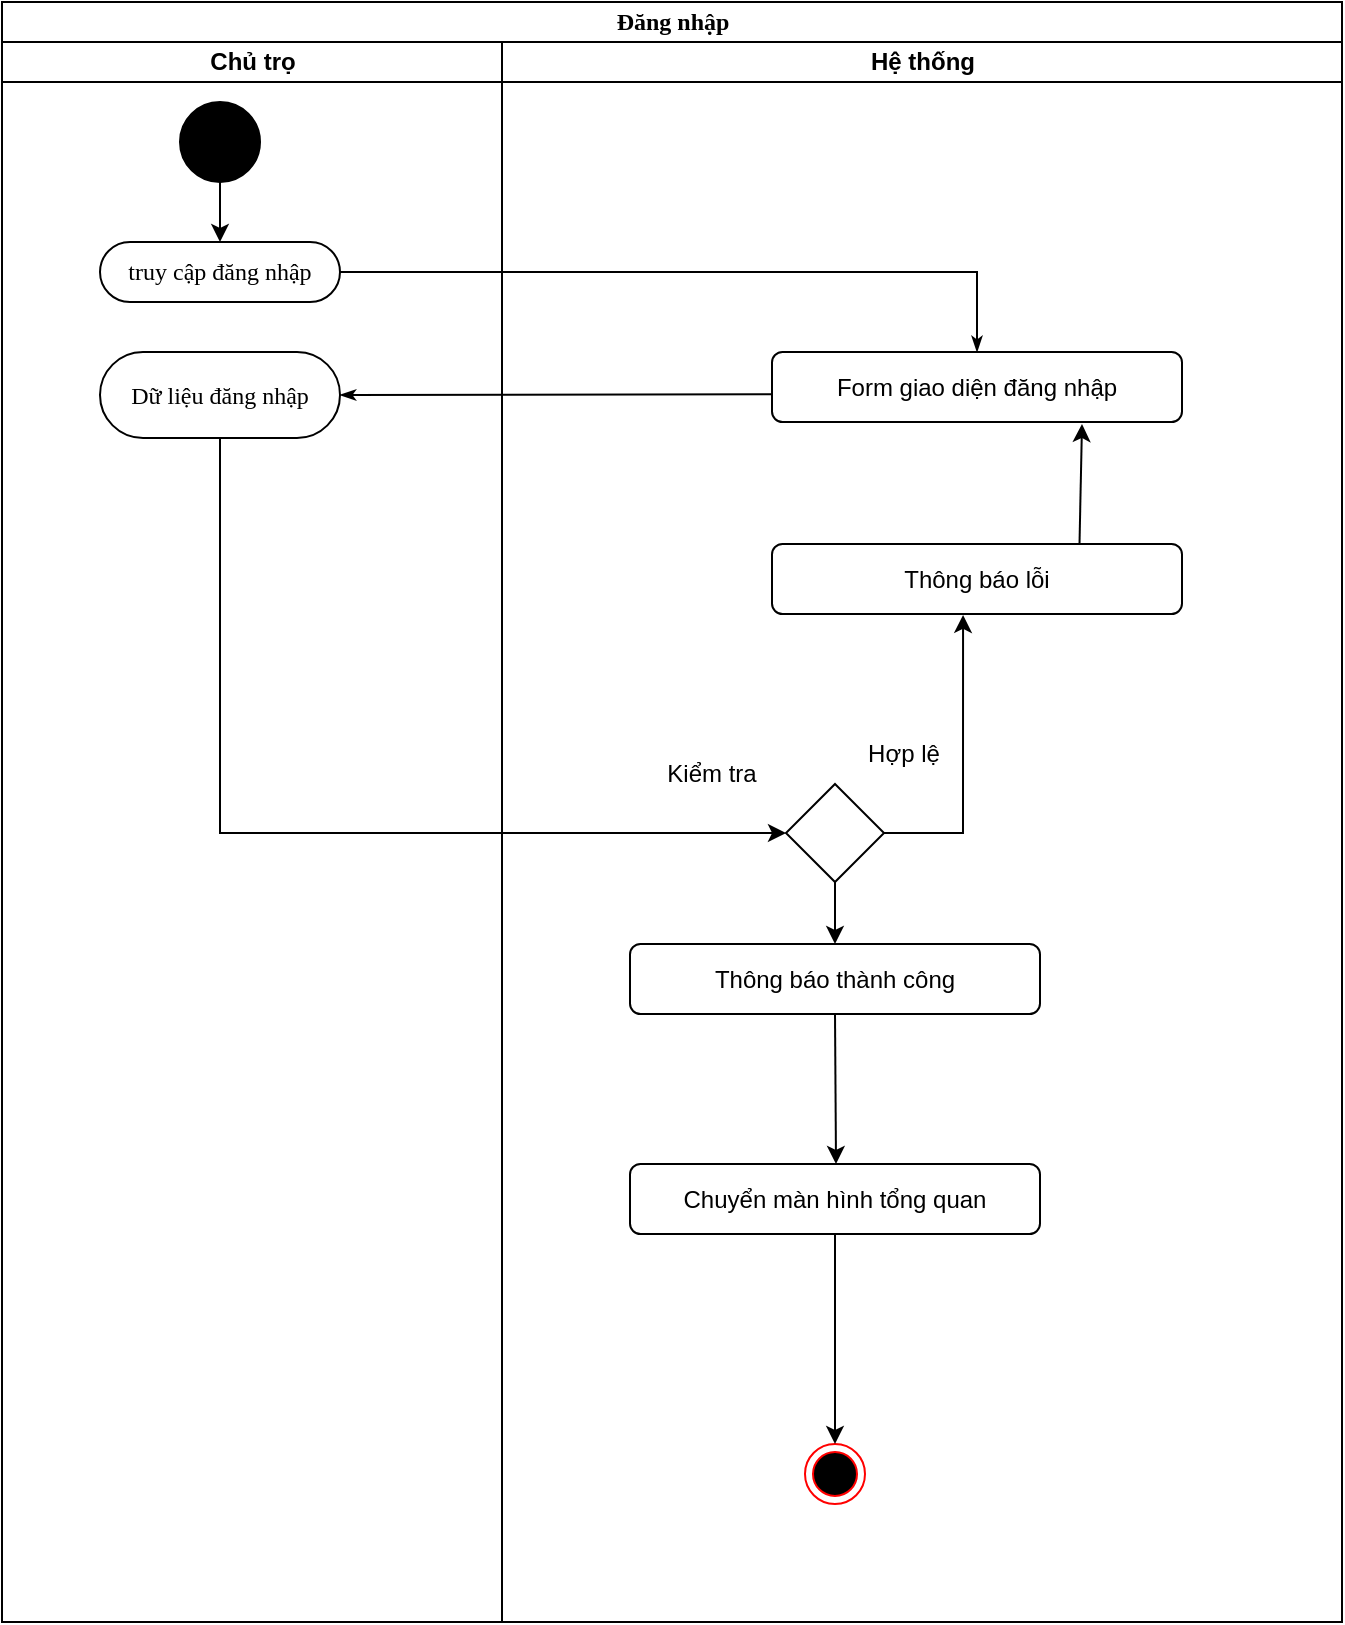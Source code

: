 <mxfile version="24.4.4" type="device">
  <diagram name="Page-1" id="0783ab3e-0a74-02c8-0abd-f7b4e66b4bec">
    <mxGraphModel dx="1118" dy="561" grid="1" gridSize="10" guides="1" tooltips="1" connect="1" arrows="1" fold="1" page="1" pageScale="1" pageWidth="850" pageHeight="1100" background="none" math="0" shadow="0">
      <root>
        <mxCell id="0" />
        <mxCell id="1" parent="0" />
        <mxCell id="1c1d494c118603dd-1" value="Đăng nhập" style="swimlane;html=1;childLayout=stackLayout;startSize=20;rounded=0;shadow=0;comic=0;labelBackgroundColor=none;strokeWidth=1;fontFamily=Verdana;fontSize=12;align=center;" parent="1" vertex="1">
          <mxGeometry x="40" y="19" width="670" height="810" as="geometry" />
        </mxCell>
        <mxCell id="1c1d494c118603dd-2" value="Chủ trọ" style="swimlane;html=1;startSize=20;" parent="1c1d494c118603dd-1" vertex="1">
          <mxGeometry y="20" width="250" height="790" as="geometry" />
        </mxCell>
        <mxCell id="60571a20871a0731-4" value="" style="ellipse;whiteSpace=wrap;html=1;rounded=0;shadow=0;comic=0;labelBackgroundColor=none;strokeWidth=1;fillColor=#000000;fontFamily=Verdana;fontSize=12;align=center;" parent="1c1d494c118603dd-2" vertex="1">
          <mxGeometry x="89" y="30" width="40" height="40" as="geometry" />
        </mxCell>
        <mxCell id="60571a20871a0731-8" value="truy cập đăng nhập" style="rounded=1;whiteSpace=wrap;html=1;shadow=0;comic=0;labelBackgroundColor=none;strokeWidth=1;fontFamily=Verdana;fontSize=12;align=center;arcSize=50;" parent="1c1d494c118603dd-2" vertex="1">
          <mxGeometry x="49" y="100" width="120" height="30" as="geometry" />
        </mxCell>
        <mxCell id="KzgaOitOdR7ZRzYqdDrq-1" value="" style="endArrow=classic;html=1;rounded=0;exitX=0.5;exitY=1;exitDx=0;exitDy=0;entryX=0.5;entryY=0;entryDx=0;entryDy=0;" parent="1c1d494c118603dd-2" source="60571a20871a0731-4" target="60571a20871a0731-8" edge="1">
          <mxGeometry width="50" height="50" relative="1" as="geometry">
            <mxPoint x="160" y="111" as="sourcePoint" />
            <mxPoint x="210" y="61" as="targetPoint" />
          </mxGeometry>
        </mxCell>
        <mxCell id="9fMdD4ynOads4X869kwh-2" value="Dữ liệu đăng nhập" style="rounded=1;whiteSpace=wrap;html=1;shadow=0;comic=0;labelBackgroundColor=none;strokeWidth=1;fontFamily=Verdana;fontSize=12;align=center;arcSize=50;" parent="1c1d494c118603dd-2" vertex="1">
          <mxGeometry x="49" y="155" width="120" height="43" as="geometry" />
        </mxCell>
        <mxCell id="1c1d494c118603dd-28" style="rounded=0;html=1;labelBackgroundColor=none;startArrow=none;startFill=0;startSize=5;endArrow=classicThin;endFill=1;endSize=5;jettySize=auto;orthogonalLoop=1;strokeWidth=1;fontFamily=Verdana;fontSize=12;edgeStyle=orthogonalEdgeStyle;entryX=0.5;entryY=0;entryDx=0;entryDy=0;" parent="1c1d494c118603dd-1" source="60571a20871a0731-8" target="xou5o9W6IZBxpLFCHj1X-1" edge="1">
          <mxGeometry relative="1" as="geometry">
            <mxPoint x="500" y="190" as="targetPoint" />
          </mxGeometry>
        </mxCell>
        <mxCell id="9fMdD4ynOads4X869kwh-1" style="rounded=0;html=1;labelBackgroundColor=none;startArrow=none;startFill=0;startSize=5;endArrow=classicThin;endFill=1;endSize=5;jettySize=auto;orthogonalLoop=1;strokeWidth=1;fontFamily=Verdana;fontSize=12;edgeStyle=orthogonalEdgeStyle;exitX=0.5;exitY=1;exitDx=0;exitDy=0;entryX=1;entryY=0.5;entryDx=0;entryDy=0;" parent="1c1d494c118603dd-1" target="9fMdD4ynOads4X869kwh-2" edge="1">
          <mxGeometry relative="1" as="geometry">
            <mxPoint x="160" y="281" as="targetPoint" />
            <mxPoint x="487.5" y="196" as="sourcePoint" />
          </mxGeometry>
        </mxCell>
        <mxCell id="9fMdD4ynOads4X869kwh-3" value="" style="endArrow=classic;html=1;rounded=0;exitX=0.5;exitY=1;exitDx=0;exitDy=0;entryX=0;entryY=0.5;entryDx=0;entryDy=0;edgeStyle=orthogonalEdgeStyle;" parent="1c1d494c118603dd-1" source="9fMdD4ynOads4X869kwh-2" target="KzgaOitOdR7ZRzYqdDrq-2" edge="1">
          <mxGeometry width="50" height="50" relative="1" as="geometry">
            <mxPoint x="119" y="120" as="sourcePoint" />
            <mxPoint x="395" y="189" as="targetPoint" />
          </mxGeometry>
        </mxCell>
        <mxCell id="1c1d494c118603dd-4" value="Hệ thống" style="swimlane;html=1;startSize=20;" parent="1c1d494c118603dd-1" vertex="1">
          <mxGeometry x="250" y="20" width="420" height="790" as="geometry" />
        </mxCell>
        <mxCell id="xou5o9W6IZBxpLFCHj1X-1" value="Form giao diện đăng nhập" style="rounded=1;whiteSpace=wrap;html=1;" parent="1c1d494c118603dd-4" vertex="1">
          <mxGeometry x="135" y="155" width="205" height="35" as="geometry" />
        </mxCell>
        <mxCell id="xou5o9W6IZBxpLFCHj1X-57" value="" style="ellipse;html=1;shape=endState;fillColor=#000000;strokeColor=#ff0000;" parent="1c1d494c118603dd-4" vertex="1">
          <mxGeometry x="151.5" y="701" width="30" height="30" as="geometry" />
        </mxCell>
        <mxCell id="KzgaOitOdR7ZRzYqdDrq-2" value="" style="rhombus;whiteSpace=wrap;html=1;" parent="1c1d494c118603dd-4" vertex="1">
          <mxGeometry x="142" y="371" width="49" height="49" as="geometry" />
        </mxCell>
        <mxCell id="KzgaOitOdR7ZRzYqdDrq-3" value="Kiểm tra" style="text;html=1;align=center;verticalAlign=middle;whiteSpace=wrap;rounded=0;" parent="1c1d494c118603dd-4" vertex="1">
          <mxGeometry x="75" y="351" width="60" height="30" as="geometry" />
        </mxCell>
        <mxCell id="KzgaOitOdR7ZRzYqdDrq-8" value="Hợp lệ" style="text;html=1;align=center;verticalAlign=middle;whiteSpace=wrap;rounded=0;" parent="1c1d494c118603dd-4" vertex="1">
          <mxGeometry x="171" y="341" width="60" height="30" as="geometry" />
        </mxCell>
        <mxCell id="KzgaOitOdR7ZRzYqdDrq-9" value="Thông báo thành công" style="rounded=1;whiteSpace=wrap;html=1;" parent="1c1d494c118603dd-4" vertex="1">
          <mxGeometry x="64" y="451" width="205" height="35" as="geometry" />
        </mxCell>
        <mxCell id="KzgaOitOdR7ZRzYqdDrq-7" value="" style="endArrow=classic;html=1;rounded=0;exitX=0.5;exitY=1;exitDx=0;exitDy=0;entryX=0.5;entryY=0;entryDx=0;entryDy=0;" parent="1c1d494c118603dd-4" source="KzgaOitOdR7ZRzYqdDrq-2" target="KzgaOitOdR7ZRzYqdDrq-9" edge="1">
          <mxGeometry width="50" height="50" relative="1" as="geometry">
            <mxPoint x="248" y="151" as="sourcePoint" />
            <mxPoint x="166" y="451" as="targetPoint" />
          </mxGeometry>
        </mxCell>
        <mxCell id="xou5o9W6IZBxpLFCHj1X-56" value="" style="endArrow=classic;html=1;rounded=0;exitX=0.5;exitY=1;exitDx=0;exitDy=0;" parent="1c1d494c118603dd-4" source="KzgaOitOdR7ZRzYqdDrq-9" edge="1">
          <mxGeometry width="50" height="50" relative="1" as="geometry">
            <mxPoint x="215.5" y="756" as="sourcePoint" />
            <mxPoint x="167" y="561" as="targetPoint" />
          </mxGeometry>
        </mxCell>
        <mxCell id="9fMdD4ynOads4X869kwh-5" value="Thông báo lỗi" style="rounded=1;whiteSpace=wrap;html=1;" parent="1c1d494c118603dd-4" vertex="1">
          <mxGeometry x="135" y="251" width="205" height="35" as="geometry" />
        </mxCell>
        <mxCell id="9fMdD4ynOads4X869kwh-4" value="" style="endArrow=classic;html=1;rounded=0;exitX=1;exitY=0.5;exitDx=0;exitDy=0;entryX=0.466;entryY=1.013;entryDx=0;entryDy=0;edgeStyle=orthogonalEdgeStyle;entryPerimeter=0;" parent="1c1d494c118603dd-4" source="KzgaOitOdR7ZRzYqdDrq-2" target="9fMdD4ynOads4X869kwh-5" edge="1">
          <mxGeometry width="50" height="50" relative="1" as="geometry">
            <mxPoint x="-131" y="264" as="sourcePoint" />
            <mxPoint x="151" y="312" as="targetPoint" />
          </mxGeometry>
        </mxCell>
        <mxCell id="9fMdD4ynOads4X869kwh-6" value="" style="endArrow=classic;html=1;rounded=0;exitX=0.75;exitY=0;exitDx=0;exitDy=0;" parent="1c1d494c118603dd-4" source="9fMdD4ynOads4X869kwh-5" edge="1">
          <mxGeometry width="50" height="50" relative="1" as="geometry">
            <mxPoint x="290.55" y="255.585" as="sourcePoint" />
            <mxPoint x="290" y="191" as="targetPoint" />
          </mxGeometry>
        </mxCell>
        <mxCell id="htmH82v1D6eKQOx1RKmF-13" value="Chuyển màn hình tổng quan" style="rounded=1;whiteSpace=wrap;html=1;" vertex="1" parent="1c1d494c118603dd-4">
          <mxGeometry x="64" y="561" width="205" height="35" as="geometry" />
        </mxCell>
        <mxCell id="htmH82v1D6eKQOx1RKmF-14" value="" style="endArrow=classic;html=1;rounded=0;exitX=0.5;exitY=1;exitDx=0;exitDy=0;entryX=0.5;entryY=0;entryDx=0;entryDy=0;" edge="1" parent="1c1d494c118603dd-4" source="htmH82v1D6eKQOx1RKmF-13" target="xou5o9W6IZBxpLFCHj1X-57">
          <mxGeometry width="50" height="50" relative="1" as="geometry">
            <mxPoint x="177" y="496" as="sourcePoint" />
            <mxPoint x="177" y="571" as="targetPoint" />
          </mxGeometry>
        </mxCell>
      </root>
    </mxGraphModel>
  </diagram>
</mxfile>
